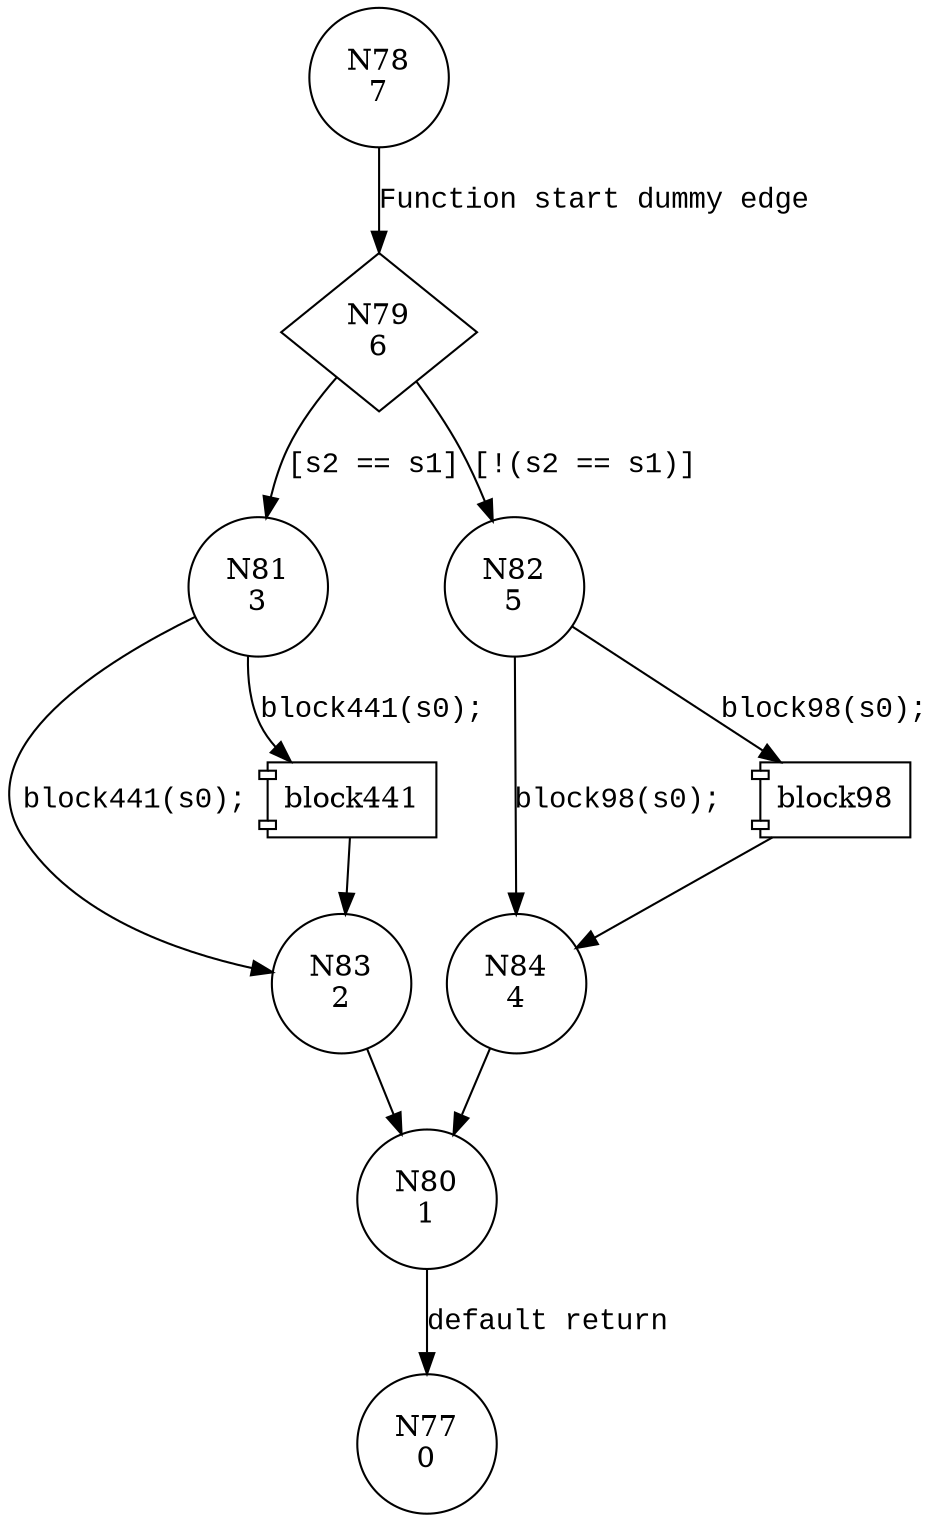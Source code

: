digraph jump87 {
79 [shape="diamond" label="N79\n6"]
81 [shape="circle" label="N81\n3"]
82 [shape="circle" label="N82\n5"]
84 [shape="circle" label="N84\n4"]
80 [shape="circle" label="N80\n1"]
77 [shape="circle" label="N77\n0"]
83 [shape="circle" label="N83\n2"]
78 [shape="circle" label="N78\n7"]
79 -> 81 [label="[s2 == s1]" fontname="Courier New"]
79 -> 82 [label="[!(s2 == s1)]" fontname="Courier New"]
100030 [shape="component" label="block98"]
82 -> 100030 [label="block98(s0);" fontname="Courier New"]
100030 -> 84 [label="" fontname="Courier New"]
82 -> 84 [label="block98(s0);" fontname="Courier New"]
84 -> 80 [label="" fontname="Courier New"]
80 -> 77 [label="default return" fontname="Courier New"]
100031 [shape="component" label="block441"]
81 -> 100031 [label="block441(s0);" fontname="Courier New"]
100031 -> 83 [label="" fontname="Courier New"]
81 -> 83 [label="block441(s0);" fontname="Courier New"]
83 -> 80 [label="" fontname="Courier New"]
78 -> 79 [label="Function start dummy edge" fontname="Courier New"]
}